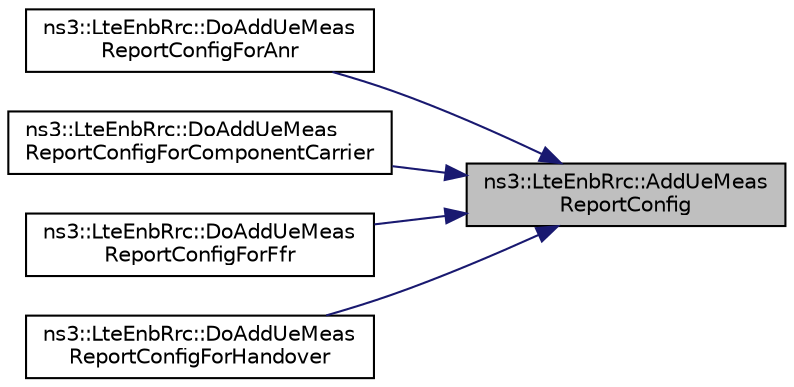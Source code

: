 digraph "ns3::LteEnbRrc::AddUeMeasReportConfig"
{
 // LATEX_PDF_SIZE
  edge [fontname="Helvetica",fontsize="10",labelfontname="Helvetica",labelfontsize="10"];
  node [fontname="Helvetica",fontsize="10",shape=record];
  rankdir="RL";
  Node1 [label="ns3::LteEnbRrc::AddUeMeas\lReportConfig",height=0.2,width=0.4,color="black", fillcolor="grey75", style="filled", fontcolor="black",tooltip="Add a new UE measurement reporting configuration."];
  Node1 -> Node2 [dir="back",color="midnightblue",fontsize="10",style="solid",fontname="Helvetica"];
  Node2 [label="ns3::LteEnbRrc::DoAddUeMeas\lReportConfigForAnr",height=0.2,width=0.4,color="black", fillcolor="white", style="filled",URL="$classns3_1_1_lte_enb_rrc.html#a7b8e08acbb8b335fe327a7c543f538f4",tooltip="Add UE measure report config for ANR function."];
  Node1 -> Node3 [dir="back",color="midnightblue",fontsize="10",style="solid",fontname="Helvetica"];
  Node3 [label="ns3::LteEnbRrc::DoAddUeMeas\lReportConfigForComponentCarrier",height=0.2,width=0.4,color="black", fillcolor="white", style="filled",URL="$classns3_1_1_lte_enb_rrc.html#a77cfdc2976a0c4eb77707a4a313bcd35",tooltip="Add UE measure report config for component carrier function."];
  Node1 -> Node4 [dir="back",color="midnightblue",fontsize="10",style="solid",fontname="Helvetica"];
  Node4 [label="ns3::LteEnbRrc::DoAddUeMeas\lReportConfigForFfr",height=0.2,width=0.4,color="black", fillcolor="white", style="filled",URL="$classns3_1_1_lte_enb_rrc.html#a2ab1702c7f51c4768a78d5a4d2a5eaf9",tooltip="Add UE measure report config for FFR function."];
  Node1 -> Node5 [dir="back",color="midnightblue",fontsize="10",style="solid",fontname="Helvetica"];
  Node5 [label="ns3::LteEnbRrc::DoAddUeMeas\lReportConfigForHandover",height=0.2,width=0.4,color="black", fillcolor="white", style="filled",URL="$classns3_1_1_lte_enb_rrc.html#a6d91ee7d614832f0a49b056e14cfda9a",tooltip="Add UE measure report config for handover function."];
}
